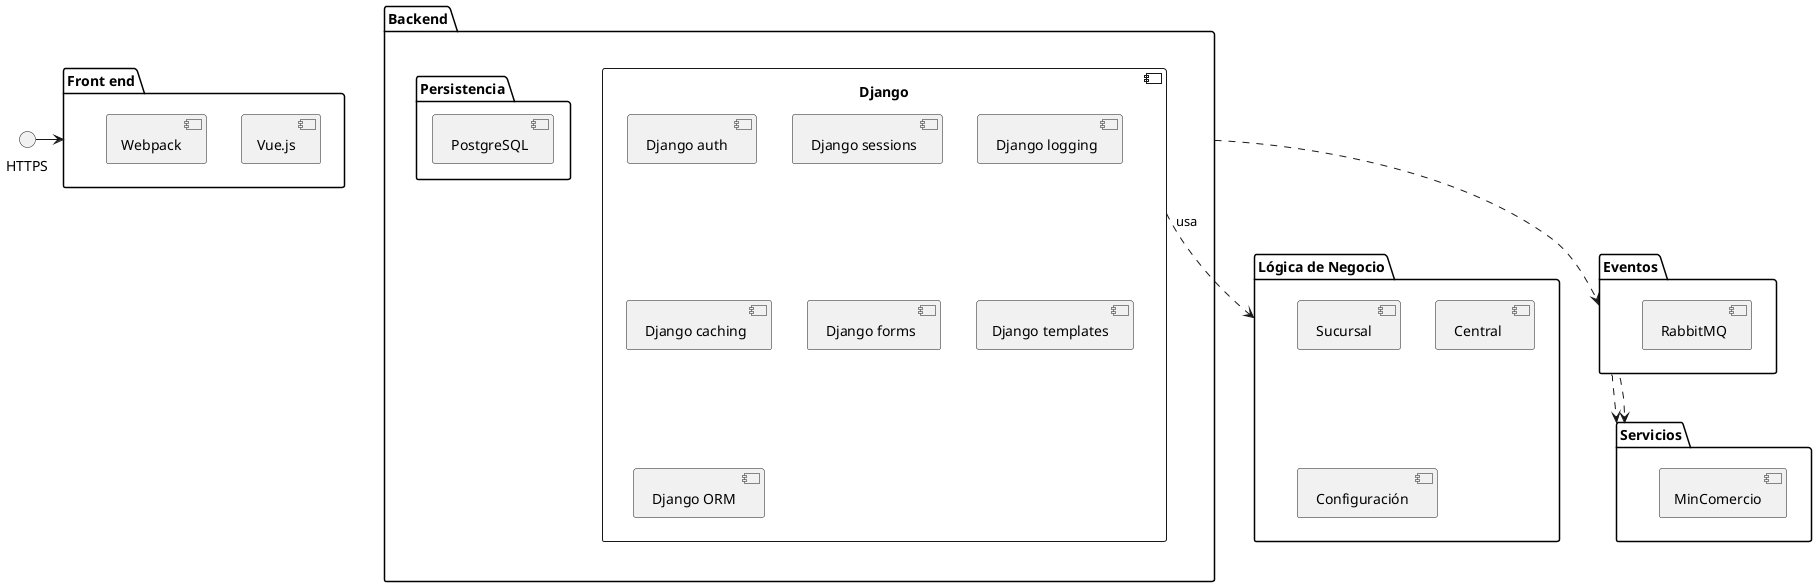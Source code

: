 @startuml

() HTTPS


Package "Front end" as FE{
[Vue.js]
[Webpack]

}
HTTPS -> FE
Package "Lógica de Negocio" as LN{
[ Sucursal ]
[ Central  ]
[ Configuración ]
}
Package "Backend" {

component Django {
[ Django auth ]
[ Django sessions]
[ Django logging]
[ Django caching]
[ Django forms]
[Django templates]
[ Django ORM ]
}

Package "Persistencia" {
[ PostgreSQL]
}


}
Package "Eventos" as EV{
[ RabbitMQ]
}

Package "Servicios" as SE{
[MinComercio]
}
Django ..> LN :usa
EV ..> SE
SE <.. EV
Backend ..> EV
@enduml